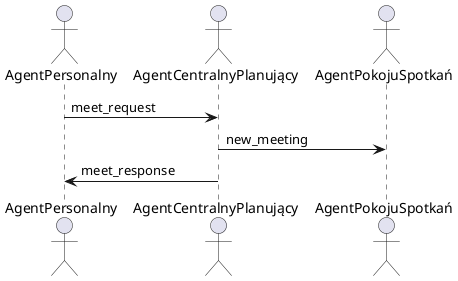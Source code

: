@startuml
actor AgentPersonalny
actor AgentCentralnyPlanujący
actor AgentPokojuSpotkań

AgentPersonalny -> AgentCentralnyPlanujący : meet_request
AgentCentralnyPlanujący -> AgentPokojuSpotkań : new_meeting
AgentCentralnyPlanujący -> AgentPersonalny : meet_response
@enduml